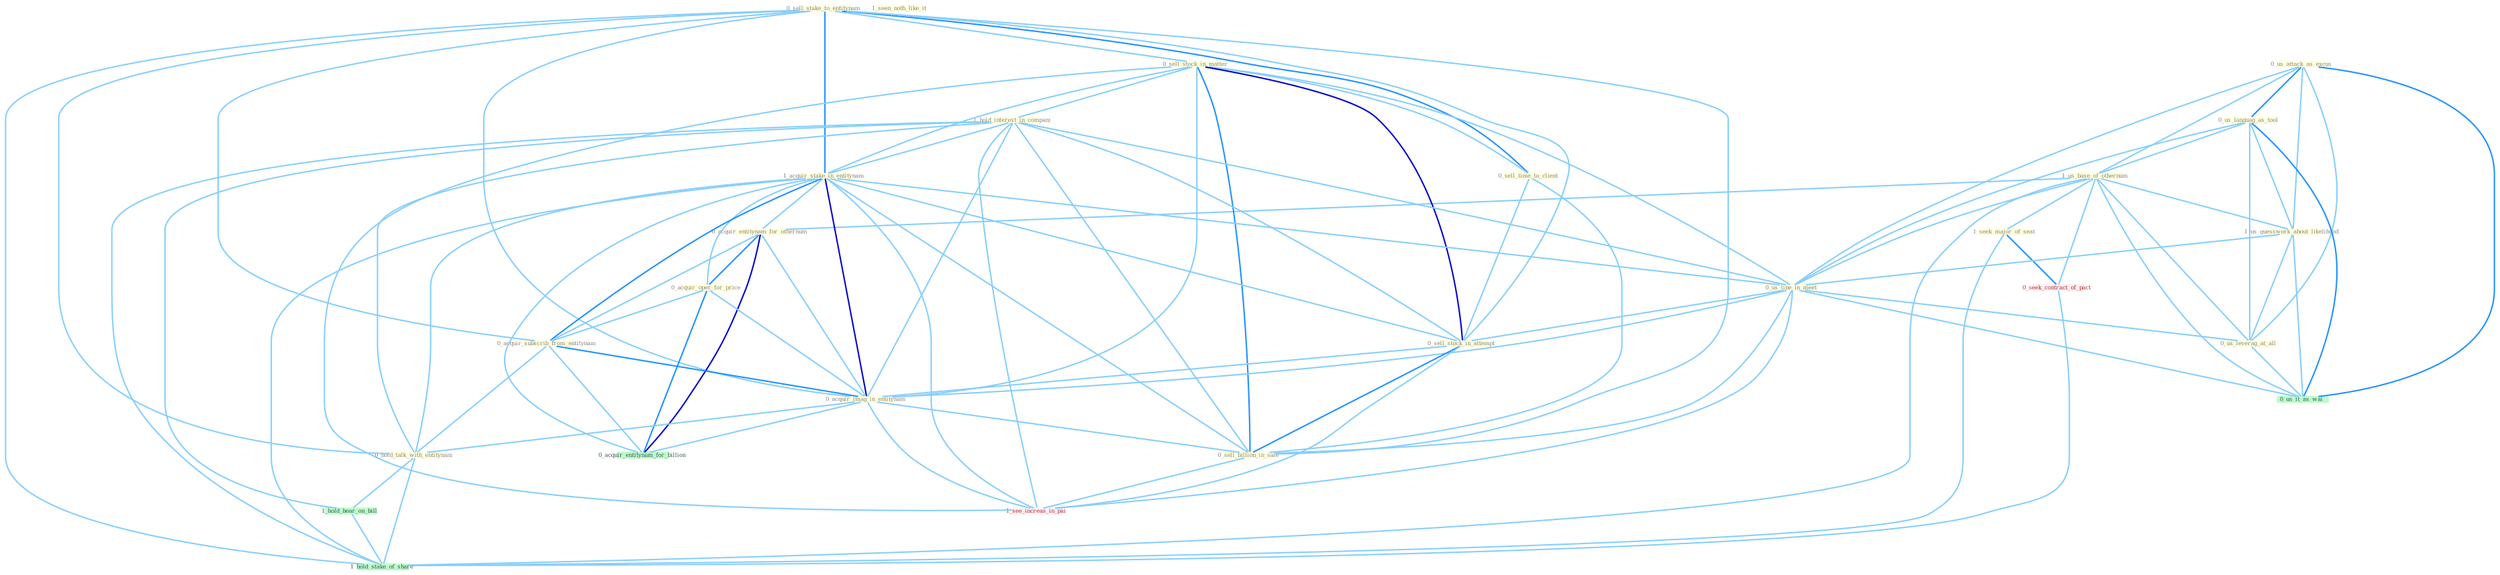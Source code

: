 Graph G{ 
    node
    [shape=polygon,style=filled,width=.5,height=.06,color="#BDFCC9",fixedsize=true,fontsize=4,
    fontcolor="#2f4f4f"];
    {node
    [color="#ffffe0", fontcolor="#8b7d6b"] "0_us_attack_as_excus " "0_sell_stake_to_entitynam " "0_us_languag_as_tool " "1_us_base_of_othernum " "0_sell_stock_in_matter " "1_hold_interest_in_compani " "1_seen_noth_like_it " "0_sell_time_to_client " "1_seek_major_of_seat " "1_acquir_stake_in_entitynam " "1_us_guesswork_about_likelihood " "0_acquir_entitynam_for_othernum " "0_acquir_oper_for_price " "0_acquir_subscrib_from_entitynam " "0_us_line_in_meet " "0_sell_stock_in_attempt " "0_us_leverag_at_all " "0_acquir_imag_in_entitynam " "0_sell_billion_in_sale " "0_hold_talk_with_entitynam "}
{node [color="#fff0f5", fontcolor="#b22222"] "0_seek_contract_of_pact " "1_see_increas_in_pai "}
edge [color="#B0E2FF"];

	"0_us_attack_as_excus " -- "0_us_languag_as_tool " [w="2", color="#1e90ff" , len=0.8];
	"0_us_attack_as_excus " -- "1_us_base_of_othernum " [w="1", color="#87cefa" ];
	"0_us_attack_as_excus " -- "1_us_guesswork_about_likelihood " [w="1", color="#87cefa" ];
	"0_us_attack_as_excus " -- "0_us_line_in_meet " [w="1", color="#87cefa" ];
	"0_us_attack_as_excus " -- "0_us_leverag_at_all " [w="1", color="#87cefa" ];
	"0_us_attack_as_excus " -- "0_us_it_as_wai " [w="2", color="#1e90ff" , len=0.8];
	"0_sell_stake_to_entitynam " -- "0_sell_stock_in_matter " [w="1", color="#87cefa" ];
	"0_sell_stake_to_entitynam " -- "0_sell_time_to_client " [w="2", color="#1e90ff" , len=0.8];
	"0_sell_stake_to_entitynam " -- "1_acquir_stake_in_entitynam " [w="2", color="#1e90ff" , len=0.8];
	"0_sell_stake_to_entitynam " -- "0_acquir_subscrib_from_entitynam " [w="1", color="#87cefa" ];
	"0_sell_stake_to_entitynam " -- "0_sell_stock_in_attempt " [w="1", color="#87cefa" ];
	"0_sell_stake_to_entitynam " -- "0_acquir_imag_in_entitynam " [w="1", color="#87cefa" ];
	"0_sell_stake_to_entitynam " -- "0_sell_billion_in_sale " [w="1", color="#87cefa" ];
	"0_sell_stake_to_entitynam " -- "0_hold_talk_with_entitynam " [w="1", color="#87cefa" ];
	"0_sell_stake_to_entitynam " -- "1_hold_stake_of_share " [w="1", color="#87cefa" ];
	"0_us_languag_as_tool " -- "1_us_base_of_othernum " [w="1", color="#87cefa" ];
	"0_us_languag_as_tool " -- "1_us_guesswork_about_likelihood " [w="1", color="#87cefa" ];
	"0_us_languag_as_tool " -- "0_us_line_in_meet " [w="1", color="#87cefa" ];
	"0_us_languag_as_tool " -- "0_us_leverag_at_all " [w="1", color="#87cefa" ];
	"0_us_languag_as_tool " -- "0_us_it_as_wai " [w="2", color="#1e90ff" , len=0.8];
	"1_us_base_of_othernum " -- "1_seek_major_of_seat " [w="1", color="#87cefa" ];
	"1_us_base_of_othernum " -- "1_us_guesswork_about_likelihood " [w="1", color="#87cefa" ];
	"1_us_base_of_othernum " -- "0_acquir_entitynam_for_othernum " [w="1", color="#87cefa" ];
	"1_us_base_of_othernum " -- "0_us_line_in_meet " [w="1", color="#87cefa" ];
	"1_us_base_of_othernum " -- "0_us_leverag_at_all " [w="1", color="#87cefa" ];
	"1_us_base_of_othernum " -- "0_seek_contract_of_pact " [w="1", color="#87cefa" ];
	"1_us_base_of_othernum " -- "0_us_it_as_wai " [w="1", color="#87cefa" ];
	"1_us_base_of_othernum " -- "1_hold_stake_of_share " [w="1", color="#87cefa" ];
	"0_sell_stock_in_matter " -- "1_hold_interest_in_compani " [w="1", color="#87cefa" ];
	"0_sell_stock_in_matter " -- "0_sell_time_to_client " [w="1", color="#87cefa" ];
	"0_sell_stock_in_matter " -- "1_acquir_stake_in_entitynam " [w="1", color="#87cefa" ];
	"0_sell_stock_in_matter " -- "0_us_line_in_meet " [w="1", color="#87cefa" ];
	"0_sell_stock_in_matter " -- "0_sell_stock_in_attempt " [w="3", color="#0000cd" , len=0.6];
	"0_sell_stock_in_matter " -- "0_acquir_imag_in_entitynam " [w="1", color="#87cefa" ];
	"0_sell_stock_in_matter " -- "0_sell_billion_in_sale " [w="2", color="#1e90ff" , len=0.8];
	"0_sell_stock_in_matter " -- "1_see_increas_in_pai " [w="1", color="#87cefa" ];
	"1_hold_interest_in_compani " -- "1_acquir_stake_in_entitynam " [w="1", color="#87cefa" ];
	"1_hold_interest_in_compani " -- "0_us_line_in_meet " [w="1", color="#87cefa" ];
	"1_hold_interest_in_compani " -- "0_sell_stock_in_attempt " [w="1", color="#87cefa" ];
	"1_hold_interest_in_compani " -- "0_acquir_imag_in_entitynam " [w="1", color="#87cefa" ];
	"1_hold_interest_in_compani " -- "0_sell_billion_in_sale " [w="1", color="#87cefa" ];
	"1_hold_interest_in_compani " -- "0_hold_talk_with_entitynam " [w="1", color="#87cefa" ];
	"1_hold_interest_in_compani " -- "1_see_increas_in_pai " [w="1", color="#87cefa" ];
	"1_hold_interest_in_compani " -- "1_hold_hear_on_bill " [w="1", color="#87cefa" ];
	"1_hold_interest_in_compani " -- "1_hold_stake_of_share " [w="1", color="#87cefa" ];
	"0_sell_time_to_client " -- "0_sell_stock_in_attempt " [w="1", color="#87cefa" ];
	"0_sell_time_to_client " -- "0_sell_billion_in_sale " [w="1", color="#87cefa" ];
	"1_seek_major_of_seat " -- "0_seek_contract_of_pact " [w="2", color="#1e90ff" , len=0.8];
	"1_seek_major_of_seat " -- "1_hold_stake_of_share " [w="1", color="#87cefa" ];
	"1_acquir_stake_in_entitynam " -- "0_acquir_entitynam_for_othernum " [w="1", color="#87cefa" ];
	"1_acquir_stake_in_entitynam " -- "0_acquir_oper_for_price " [w="1", color="#87cefa" ];
	"1_acquir_stake_in_entitynam " -- "0_acquir_subscrib_from_entitynam " [w="2", color="#1e90ff" , len=0.8];
	"1_acquir_stake_in_entitynam " -- "0_us_line_in_meet " [w="1", color="#87cefa" ];
	"1_acquir_stake_in_entitynam " -- "0_sell_stock_in_attempt " [w="1", color="#87cefa" ];
	"1_acquir_stake_in_entitynam " -- "0_acquir_imag_in_entitynam " [w="3", color="#0000cd" , len=0.6];
	"1_acquir_stake_in_entitynam " -- "0_sell_billion_in_sale " [w="1", color="#87cefa" ];
	"1_acquir_stake_in_entitynam " -- "0_hold_talk_with_entitynam " [w="1", color="#87cefa" ];
	"1_acquir_stake_in_entitynam " -- "0_acquir_entitynam_for_billion " [w="1", color="#87cefa" ];
	"1_acquir_stake_in_entitynam " -- "1_see_increas_in_pai " [w="1", color="#87cefa" ];
	"1_acquir_stake_in_entitynam " -- "1_hold_stake_of_share " [w="1", color="#87cefa" ];
	"1_us_guesswork_about_likelihood " -- "0_us_line_in_meet " [w="1", color="#87cefa" ];
	"1_us_guesswork_about_likelihood " -- "0_us_leverag_at_all " [w="1", color="#87cefa" ];
	"1_us_guesswork_about_likelihood " -- "0_us_it_as_wai " [w="1", color="#87cefa" ];
	"0_acquir_entitynam_for_othernum " -- "0_acquir_oper_for_price " [w="2", color="#1e90ff" , len=0.8];
	"0_acquir_entitynam_for_othernum " -- "0_acquir_subscrib_from_entitynam " [w="1", color="#87cefa" ];
	"0_acquir_entitynam_for_othernum " -- "0_acquir_imag_in_entitynam " [w="1", color="#87cefa" ];
	"0_acquir_entitynam_for_othernum " -- "0_acquir_entitynam_for_billion " [w="3", color="#0000cd" , len=0.6];
	"0_acquir_oper_for_price " -- "0_acquir_subscrib_from_entitynam " [w="1", color="#87cefa" ];
	"0_acquir_oper_for_price " -- "0_acquir_imag_in_entitynam " [w="1", color="#87cefa" ];
	"0_acquir_oper_for_price " -- "0_acquir_entitynam_for_billion " [w="2", color="#1e90ff" , len=0.8];
	"0_acquir_subscrib_from_entitynam " -- "0_acquir_imag_in_entitynam " [w="2", color="#1e90ff" , len=0.8];
	"0_acquir_subscrib_from_entitynam " -- "0_hold_talk_with_entitynam " [w="1", color="#87cefa" ];
	"0_acquir_subscrib_from_entitynam " -- "0_acquir_entitynam_for_billion " [w="1", color="#87cefa" ];
	"0_us_line_in_meet " -- "0_sell_stock_in_attempt " [w="1", color="#87cefa" ];
	"0_us_line_in_meet " -- "0_us_leverag_at_all " [w="1", color="#87cefa" ];
	"0_us_line_in_meet " -- "0_acquir_imag_in_entitynam " [w="1", color="#87cefa" ];
	"0_us_line_in_meet " -- "0_sell_billion_in_sale " [w="1", color="#87cefa" ];
	"0_us_line_in_meet " -- "0_us_it_as_wai " [w="1", color="#87cefa" ];
	"0_us_line_in_meet " -- "1_see_increas_in_pai " [w="1", color="#87cefa" ];
	"0_sell_stock_in_attempt " -- "0_acquir_imag_in_entitynam " [w="1", color="#87cefa" ];
	"0_sell_stock_in_attempt " -- "0_sell_billion_in_sale " [w="2", color="#1e90ff" , len=0.8];
	"0_sell_stock_in_attempt " -- "1_see_increas_in_pai " [w="1", color="#87cefa" ];
	"0_us_leverag_at_all " -- "0_us_it_as_wai " [w="1", color="#87cefa" ];
	"0_acquir_imag_in_entitynam " -- "0_sell_billion_in_sale " [w="1", color="#87cefa" ];
	"0_acquir_imag_in_entitynam " -- "0_hold_talk_with_entitynam " [w="1", color="#87cefa" ];
	"0_acquir_imag_in_entitynam " -- "0_acquir_entitynam_for_billion " [w="1", color="#87cefa" ];
	"0_acquir_imag_in_entitynam " -- "1_see_increas_in_pai " [w="1", color="#87cefa" ];
	"0_sell_billion_in_sale " -- "1_see_increas_in_pai " [w="1", color="#87cefa" ];
	"0_hold_talk_with_entitynam " -- "1_hold_hear_on_bill " [w="1", color="#87cefa" ];
	"0_hold_talk_with_entitynam " -- "1_hold_stake_of_share " [w="1", color="#87cefa" ];
	"0_seek_contract_of_pact " -- "1_hold_stake_of_share " [w="1", color="#87cefa" ];
	"1_hold_hear_on_bill " -- "1_hold_stake_of_share " [w="1", color="#87cefa" ];
}